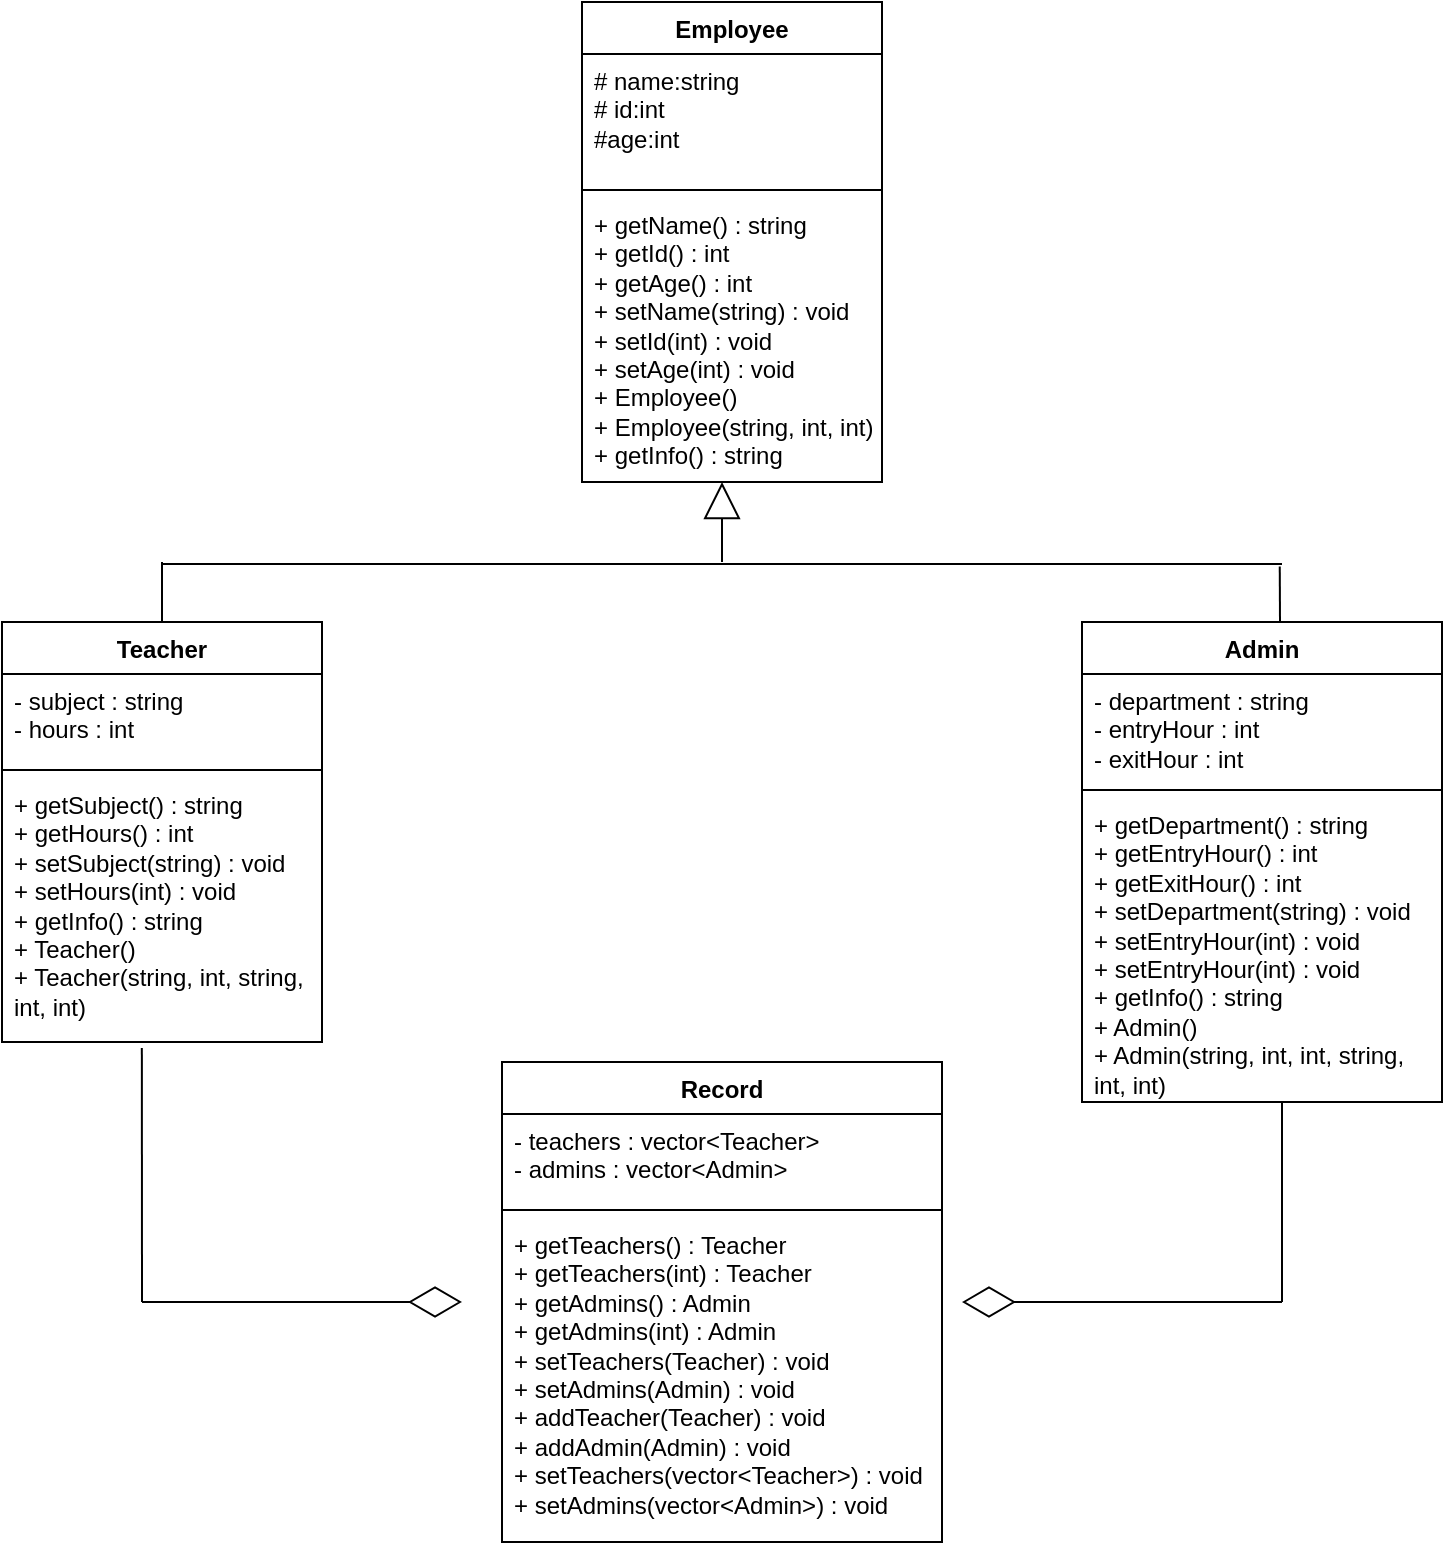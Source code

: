 <mxfile version="27.0.6">
  <diagram name="Page-1" id="Er2LfURhmUxnrbUNcITh">
    <mxGraphModel grid="1" page="1" gridSize="10" guides="1" tooltips="1" connect="1" arrows="1" fold="1" pageScale="1" pageWidth="850" pageHeight="1100" math="0" shadow="0">
      <root>
        <mxCell id="0" />
        <mxCell id="1" parent="0" />
        <mxCell id="Xqfd5S_WJphhNs4EICbN-2" value="Employee" style="swimlane;fontStyle=1;align=center;verticalAlign=top;childLayout=stackLayout;horizontal=1;startSize=26;horizontalStack=0;resizeParent=1;resizeParentMax=0;resizeLast=0;collapsible=1;marginBottom=0;whiteSpace=wrap;html=1;" vertex="1" parent="1">
          <mxGeometry x="330" y="-70" width="150" height="240" as="geometry" />
        </mxCell>
        <mxCell id="Xqfd5S_WJphhNs4EICbN-3" value="# name:string&lt;div&gt;# id:int&lt;/div&gt;&lt;div&gt;#age:int&lt;/div&gt;" style="text;strokeColor=none;fillColor=none;align=left;verticalAlign=top;spacingLeft=4;spacingRight=4;overflow=hidden;rotatable=0;points=[[0,0.5],[1,0.5]];portConstraint=eastwest;whiteSpace=wrap;html=1;" vertex="1" parent="Xqfd5S_WJphhNs4EICbN-2">
          <mxGeometry y="26" width="150" height="64" as="geometry" />
        </mxCell>
        <mxCell id="Xqfd5S_WJphhNs4EICbN-4" value="" style="line;strokeWidth=1;fillColor=none;align=left;verticalAlign=middle;spacingTop=-1;spacingLeft=3;spacingRight=3;rotatable=0;labelPosition=right;points=[];portConstraint=eastwest;strokeColor=inherit;" vertex="1" parent="Xqfd5S_WJphhNs4EICbN-2">
          <mxGeometry y="90" width="150" height="8" as="geometry" />
        </mxCell>
        <mxCell id="Xqfd5S_WJphhNs4EICbN-5" value="+ getName() : string&lt;div&gt;+ getId() : int&lt;/div&gt;&lt;div&gt;+ getAge() : int&lt;/div&gt;&lt;div&gt;+ setName(string) : void&lt;/div&gt;&lt;div&gt;+ setId(int) : void&lt;/div&gt;&lt;div&gt;+ setAge(int) : void&lt;/div&gt;&lt;div&gt;+ Employee()&amp;nbsp;&lt;/div&gt;&lt;div&gt;+ Employee(string, int, int)&lt;/div&gt;&lt;div&gt;+ getInfo() : string&lt;/div&gt;" style="text;strokeColor=none;fillColor=none;align=left;verticalAlign=top;spacingLeft=4;spacingRight=4;overflow=hidden;rotatable=0;points=[[0,0.5],[1,0.5]];portConstraint=eastwest;whiteSpace=wrap;html=1;" vertex="1" parent="Xqfd5S_WJphhNs4EICbN-2">
          <mxGeometry y="98" width="150" height="142" as="geometry" />
        </mxCell>
        <mxCell id="Xqfd5S_WJphhNs4EICbN-6" value="Teacher" style="swimlane;fontStyle=1;align=center;verticalAlign=top;childLayout=stackLayout;horizontal=1;startSize=26;horizontalStack=0;resizeParent=1;resizeParentMax=0;resizeLast=0;collapsible=1;marginBottom=0;whiteSpace=wrap;html=1;" vertex="1" parent="1">
          <mxGeometry x="40" y="240" width="160" height="210" as="geometry" />
        </mxCell>
        <mxCell id="Xqfd5S_WJphhNs4EICbN-7" value="- subject : string&lt;div&gt;- hours : int&lt;/div&gt;" style="text;strokeColor=none;fillColor=none;align=left;verticalAlign=top;spacingLeft=4;spacingRight=4;overflow=hidden;rotatable=0;points=[[0,0.5],[1,0.5]];portConstraint=eastwest;whiteSpace=wrap;html=1;" vertex="1" parent="Xqfd5S_WJphhNs4EICbN-6">
          <mxGeometry y="26" width="160" height="44" as="geometry" />
        </mxCell>
        <mxCell id="Xqfd5S_WJphhNs4EICbN-8" value="" style="line;strokeWidth=1;fillColor=none;align=left;verticalAlign=middle;spacingTop=-1;spacingLeft=3;spacingRight=3;rotatable=0;labelPosition=right;points=[];portConstraint=eastwest;strokeColor=inherit;" vertex="1" parent="Xqfd5S_WJphhNs4EICbN-6">
          <mxGeometry y="70" width="160" height="8" as="geometry" />
        </mxCell>
        <mxCell id="Xqfd5S_WJphhNs4EICbN-9" value="&lt;div&gt;+ getSubject() : string&lt;/div&gt;&lt;div&gt;+ getHours() : int&lt;/div&gt;&lt;div&gt;+ setSubject(string) : void&lt;/div&gt;&lt;div&gt;+ setHours(int) : void&amp;nbsp;&lt;/div&gt;+ getInfo() : string&lt;div&gt;+ Teacher()&lt;/div&gt;&lt;div&gt;+ Teacher(string, int, string, int, int)&lt;/div&gt;" style="text;strokeColor=none;fillColor=none;align=left;verticalAlign=top;spacingLeft=4;spacingRight=4;overflow=hidden;rotatable=0;points=[[0,0.5],[1,0.5]];portConstraint=eastwest;whiteSpace=wrap;html=1;" vertex="1" parent="Xqfd5S_WJphhNs4EICbN-6">
          <mxGeometry y="78" width="160" height="132" as="geometry" />
        </mxCell>
        <mxCell id="Xqfd5S_WJphhNs4EICbN-10" value="Admin" style="swimlane;fontStyle=1;align=center;verticalAlign=top;childLayout=stackLayout;horizontal=1;startSize=26;horizontalStack=0;resizeParent=1;resizeParentMax=0;resizeLast=0;collapsible=1;marginBottom=0;whiteSpace=wrap;html=1;" vertex="1" parent="1">
          <mxGeometry x="580" y="240" width="180" height="240" as="geometry" />
        </mxCell>
        <mxCell id="Xqfd5S_WJphhNs4EICbN-11" value="- department : string&amp;nbsp;&lt;div&gt;- entryHour : int&lt;/div&gt;&lt;div&gt;- exitHour : int&lt;/div&gt;" style="text;strokeColor=none;fillColor=none;align=left;verticalAlign=top;spacingLeft=4;spacingRight=4;overflow=hidden;rotatable=0;points=[[0,0.5],[1,0.5]];portConstraint=eastwest;whiteSpace=wrap;html=1;" vertex="1" parent="Xqfd5S_WJphhNs4EICbN-10">
          <mxGeometry y="26" width="180" height="54" as="geometry" />
        </mxCell>
        <mxCell id="Xqfd5S_WJphhNs4EICbN-12" value="" style="line;strokeWidth=1;fillColor=none;align=left;verticalAlign=middle;spacingTop=-1;spacingLeft=3;spacingRight=3;rotatable=0;labelPosition=right;points=[];portConstraint=eastwest;strokeColor=inherit;" vertex="1" parent="Xqfd5S_WJphhNs4EICbN-10">
          <mxGeometry y="80" width="180" height="8" as="geometry" />
        </mxCell>
        <mxCell id="Xqfd5S_WJphhNs4EICbN-13" value="&lt;div&gt;+ getDepartment() : string&lt;/div&gt;&lt;div&gt;+ getEntryHour() : int&lt;/div&gt;&lt;div&gt;+ getExitHour() : int&lt;/div&gt;&lt;div&gt;+ setDepartment(string) : void&lt;/div&gt;&lt;div&gt;+ setEntryHour(int) : void&lt;/div&gt;&lt;div&gt;+ setEntryHour(int) : void&lt;/div&gt;+ getInfo() : string&lt;div&gt;&lt;div&gt;+ Admin()&lt;/div&gt;&lt;div&gt;+ Admin(string, int, int, string, int, int)&lt;/div&gt;&lt;/div&gt;" style="text;strokeColor=none;fillColor=none;align=left;verticalAlign=top;spacingLeft=4;spacingRight=4;overflow=hidden;rotatable=0;points=[[0,0.5],[1,0.5]];portConstraint=eastwest;whiteSpace=wrap;html=1;" vertex="1" parent="Xqfd5S_WJphhNs4EICbN-10">
          <mxGeometry y="88" width="180" height="152" as="geometry" />
        </mxCell>
        <mxCell id="Xqfd5S_WJphhNs4EICbN-14" value="Record" style="swimlane;fontStyle=1;align=center;verticalAlign=top;childLayout=stackLayout;horizontal=1;startSize=26;horizontalStack=0;resizeParent=1;resizeParentMax=0;resizeLast=0;collapsible=1;marginBottom=0;whiteSpace=wrap;html=1;" vertex="1" parent="1">
          <mxGeometry x="290" y="460" width="220" height="240" as="geometry" />
        </mxCell>
        <mxCell id="Xqfd5S_WJphhNs4EICbN-15" value="- teachers : vector&amp;lt;Teacher&amp;gt;&lt;div&gt;- admins : vector&amp;lt;Admin&amp;gt;&lt;/div&gt;" style="text;strokeColor=none;fillColor=none;align=left;verticalAlign=top;spacingLeft=4;spacingRight=4;overflow=hidden;rotatable=0;points=[[0,0.5],[1,0.5]];portConstraint=eastwest;whiteSpace=wrap;html=1;" vertex="1" parent="Xqfd5S_WJphhNs4EICbN-14">
          <mxGeometry y="26" width="220" height="44" as="geometry" />
        </mxCell>
        <mxCell id="Xqfd5S_WJphhNs4EICbN-16" value="" style="line;strokeWidth=1;fillColor=none;align=left;verticalAlign=middle;spacingTop=-1;spacingLeft=3;spacingRight=3;rotatable=0;labelPosition=right;points=[];portConstraint=eastwest;strokeColor=inherit;" vertex="1" parent="Xqfd5S_WJphhNs4EICbN-14">
          <mxGeometry y="70" width="220" height="8" as="geometry" />
        </mxCell>
        <mxCell id="Xqfd5S_WJphhNs4EICbN-17" value="+ getTeachers() : Teacher&lt;div&gt;+ getTeachers(int) : Teacher&lt;br&gt;&lt;div&gt;+ getAdmins() : Admin&lt;/div&gt;&lt;div&gt;+ getAdmins(int) : Admin&lt;/div&gt;&lt;div&gt;+ setTeachers(Teacher) : void&lt;/div&gt;&lt;div&gt;+ setAdmins(Admin) : void&lt;/div&gt;&lt;/div&gt;&lt;div&gt;+ addTeacher(Teacher) : void&lt;/div&gt;&lt;div&gt;+ addAdmin(Admin) : void&lt;/div&gt;&lt;div&gt;+ setTeachers(vector&amp;lt;Teacher&amp;gt;) : void&lt;/div&gt;&lt;div&gt;+ setAdmins(vector&amp;lt;Admin&amp;gt;) : void&lt;/div&gt;&lt;div&gt;&lt;br&gt;&lt;/div&gt;" style="text;strokeColor=none;fillColor=none;align=left;verticalAlign=top;spacingLeft=4;spacingRight=4;overflow=hidden;rotatable=0;points=[[0,0.5],[1,0.5]];portConstraint=eastwest;whiteSpace=wrap;html=1;" vertex="1" parent="Xqfd5S_WJphhNs4EICbN-14">
          <mxGeometry y="78" width="220" height="162" as="geometry" />
        </mxCell>
        <mxCell id="fRk5uQOCOeqiqAEpojrQ-1" value="" style="endArrow=block;endSize=16;endFill=0;html=1;rounded=0;" edge="1" parent="1">
          <mxGeometry width="160" relative="1" as="geometry">
            <mxPoint x="400" y="210" as="sourcePoint" />
            <mxPoint x="400" y="170" as="targetPoint" />
          </mxGeometry>
        </mxCell>
        <mxCell id="fRk5uQOCOeqiqAEpojrQ-2" value="" style="line;strokeWidth=1;fillColor=none;align=left;verticalAlign=middle;spacingTop=-1;spacingLeft=3;spacingRight=3;rotatable=0;labelPosition=right;points=[];portConstraint=eastwest;strokeColor=inherit;" vertex="1" parent="1">
          <mxGeometry x="120" y="207" width="560" height="8" as="geometry" />
        </mxCell>
        <mxCell id="fRk5uQOCOeqiqAEpojrQ-5" value="" style="endArrow=none;html=1;rounded=0;entryX=0.5;entryY=0;entryDx=0;entryDy=0;" edge="1" parent="1" target="Xqfd5S_WJphhNs4EICbN-6">
          <mxGeometry width="50" height="50" relative="1" as="geometry">
            <mxPoint x="120" y="210" as="sourcePoint" />
            <mxPoint x="410" y="200" as="targetPoint" />
          </mxGeometry>
        </mxCell>
        <mxCell id="fRk5uQOCOeqiqAEpojrQ-6" value="" style="endArrow=none;html=1;rounded=0;exitX=0.998;exitY=0.65;exitDx=0;exitDy=0;exitPerimeter=0;" edge="1" parent="1" source="fRk5uQOCOeqiqAEpojrQ-2">
          <mxGeometry width="50" height="50" relative="1" as="geometry">
            <mxPoint x="670.5" y="235" as="sourcePoint" />
            <mxPoint x="679" y="240" as="targetPoint" />
          </mxGeometry>
        </mxCell>
        <mxCell id="fRk5uQOCOeqiqAEpojrQ-7" value="" style="endArrow=diamondThin;endFill=0;endSize=24;html=1;rounded=0;" edge="1" parent="1">
          <mxGeometry width="160" relative="1" as="geometry">
            <mxPoint x="110" y="580" as="sourcePoint" />
            <mxPoint x="270" y="580" as="targetPoint" />
          </mxGeometry>
        </mxCell>
        <mxCell id="fRk5uQOCOeqiqAEpojrQ-8" value="" style="endArrow=none;html=1;rounded=0;entryX=0.437;entryY=1.023;entryDx=0;entryDy=0;entryPerimeter=0;" edge="1" parent="1" target="Xqfd5S_WJphhNs4EICbN-9">
          <mxGeometry width="50" height="50" relative="1" as="geometry">
            <mxPoint x="110" y="580" as="sourcePoint" />
            <mxPoint x="410" y="470" as="targetPoint" />
          </mxGeometry>
        </mxCell>
        <mxCell id="fRk5uQOCOeqiqAEpojrQ-9" value="" style="endArrow=diamondThin;endFill=0;endSize=24;html=1;rounded=0;" edge="1" parent="1">
          <mxGeometry width="160" relative="1" as="geometry">
            <mxPoint x="680" y="580" as="sourcePoint" />
            <mxPoint x="520" y="580" as="targetPoint" />
          </mxGeometry>
        </mxCell>
        <mxCell id="fRk5uQOCOeqiqAEpojrQ-10" value="" style="endArrow=none;html=1;rounded=0;" edge="1" parent="1">
          <mxGeometry width="50" height="50" relative="1" as="geometry">
            <mxPoint x="680" y="580" as="sourcePoint" />
            <mxPoint x="680" y="480" as="targetPoint" />
          </mxGeometry>
        </mxCell>
      </root>
    </mxGraphModel>
  </diagram>
</mxfile>
